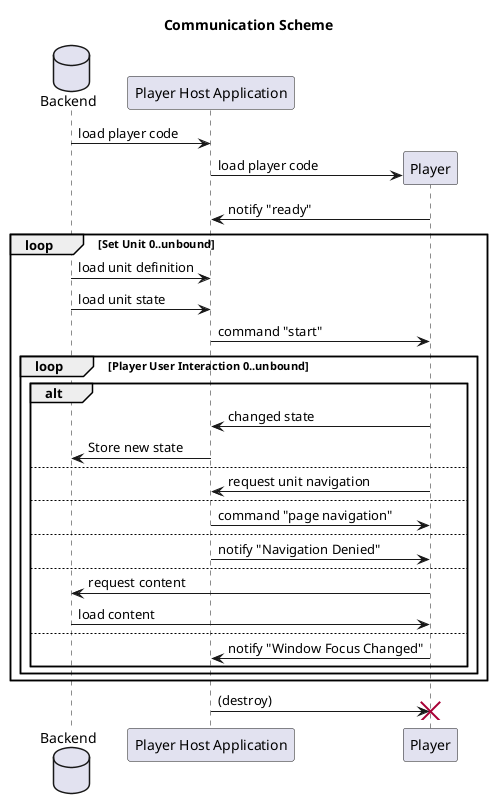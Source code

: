 @startuml
title Communication Scheme
database "Backend" as layer
participant "Player Host Application" as app
layer -> app: load player code

create Player
app -> Player: load player code
Player -> app: notify "ready"

loop Set Unit 0..unbound
    layer -> app: load unit definition
    layer -> app: load unit state
    app -> Player: command "start"

    loop Player User Interaction 0..unbound
        alt
            Player -> app: changed state
            app -> layer: Store new state
        else
            Player -> app: request unit navigation
        else
            app -> Player: command "page navigation"
        else
            app -> Player: notify "Navigation Denied"
        else
            Player -> layer: request content
            layer -> Player: load content
        else
            Player -> app: notify "Window Focus Changed"
        end
    end
end
app -> Player: (destroy)
destroy Player

@enduml

